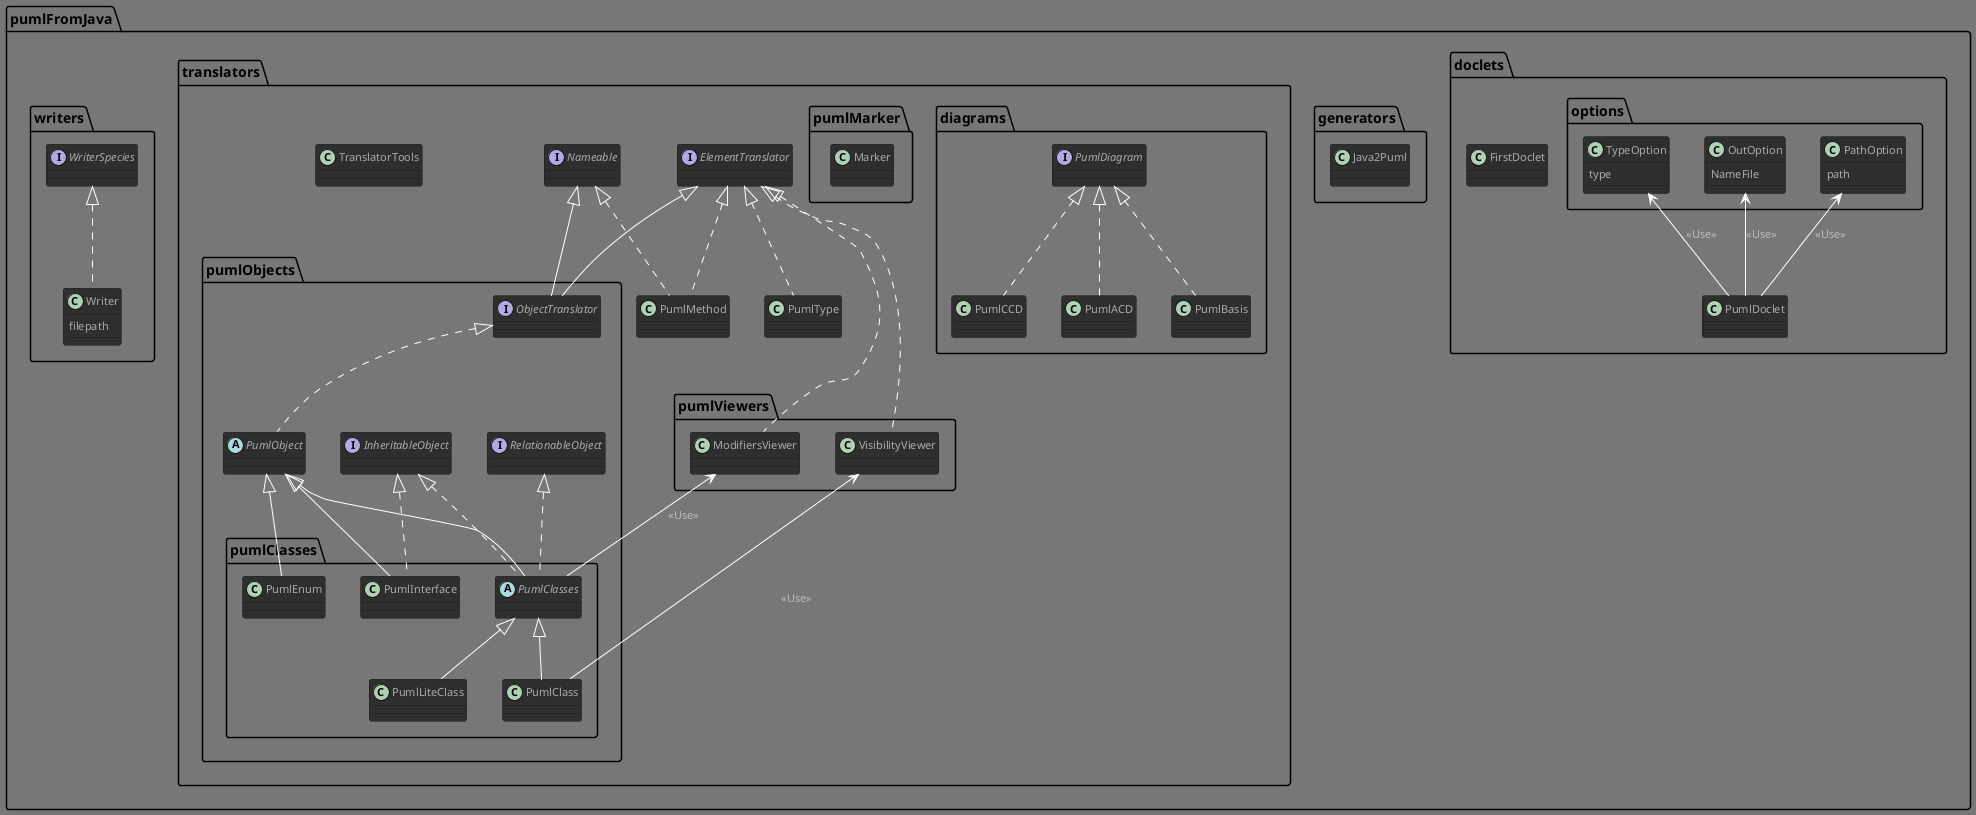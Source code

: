 @startuml
!theme reddress-darkgreen

class pumlFromJava.doclets.FirstDoclet

class pumlFromJava.doclets.PumlDoclet

class pumlFromJava.doclets.options.OutOption {
NameFile

}

class pumlFromJava.doclets.options.PathOption {
path

}

class pumlFromJava.doclets.options.TypeOption {
type

}

class pumlFromJava.generators.Java2Puml

class pumlFromJava.translators.diagrams.PumlACD implements pumlFromJava.translators.diagrams.PumlDiagram

class pumlFromJava.translators.diagrams.PumlBasis implements pumlFromJava.translators.diagrams.PumlDiagram

class pumlFromJava.translators.diagrams.PumlCCD implements pumlFromJava.translators.diagrams.PumlDiagram

interface pumlFromJava.translators.diagrams.PumlDiagram
interface pumlFromJava.translators.ElementTranslator
interface pumlFromJava.translators.Nameable
class pumlFromJava.translators.PumlMethod implements pumlFromJava.translators.ElementTranslator, pumlFromJava.translators.Nameable

class pumlFromJava.translators.PumlType implements pumlFromJava.translators.ElementTranslator

class pumlFromJava.translators.TranslatorTools

class pumlFromJava.translators.pumlMarker.Marker

interface pumlFromJava.translators.pumlObjects.InheritableObject
interface pumlFromJava.translators.pumlObjects.ObjectTranslator extends pumlFromJava.translators.ElementTranslator, pumlFromJava.translators.Nameable
abstract pumlFromJava.translators.pumlObjects.PumlObject implements pumlFromJava.translators.pumlObjects.ObjectTranslator

interface pumlFromJava.translators.pumlObjects.RelationableObject
class pumlFromJava.translators.pumlObjects.pumlClasses.PumlClass extends pumlFromJava.translators.pumlObjects.pumlClasses.PumlClasses

abstract pumlFromJava.translators.pumlObjects.pumlClasses.PumlClasses extends pumlFromJava.translators.pumlObjects.PumlObject implements pumlFromJava.translators.pumlObjects.InheritableObject, pumlFromJava.translators.pumlObjects.RelationableObject

class pumlFromJava.translators.pumlObjects.pumlClasses.PumlEnum extends pumlFromJava.translators.pumlObjects.PumlObject

class pumlFromJava.translators.pumlObjects.pumlClasses.PumlInterface extends pumlFromJava.translators.pumlObjects.PumlObject implements pumlFromJava.translators.pumlObjects.InheritableObject

class pumlFromJava.translators.pumlObjects.pumlClasses.PumlLiteClass extends pumlFromJava.translators.pumlObjects.pumlClasses.PumlClasses

class pumlFromJava.translators.pumlViewers.ModifiersViewer implements pumlFromJava.translators.ElementTranslator

class pumlFromJava.translators.pumlViewers.VisibilityViewer implements pumlFromJava.translators.ElementTranslator

class pumlFromJava.writers.Writer implements pumlFromJava.writers.WriterSpecies {
filepath

}

interface pumlFromJava.writers.WriterSpecies
pumlFromJava.doclets.options.PathOption <-- PumlDoclet : <<Use>>
pumlFromJava.doclets.options.OutOption <-- PumlDoclet : <<Use>>
pumlFromJava.doclets.options.TypeOption <-- PumlDoclet : <<Use>>
pumlFromJava.translators.pumlViewers.VisibilityViewer <-- PumlClass : <<Use>>
pumlFromJava.translators.pumlViewers.ModifiersViewer <-- PumlClasses : <<Use>>

@enduml

